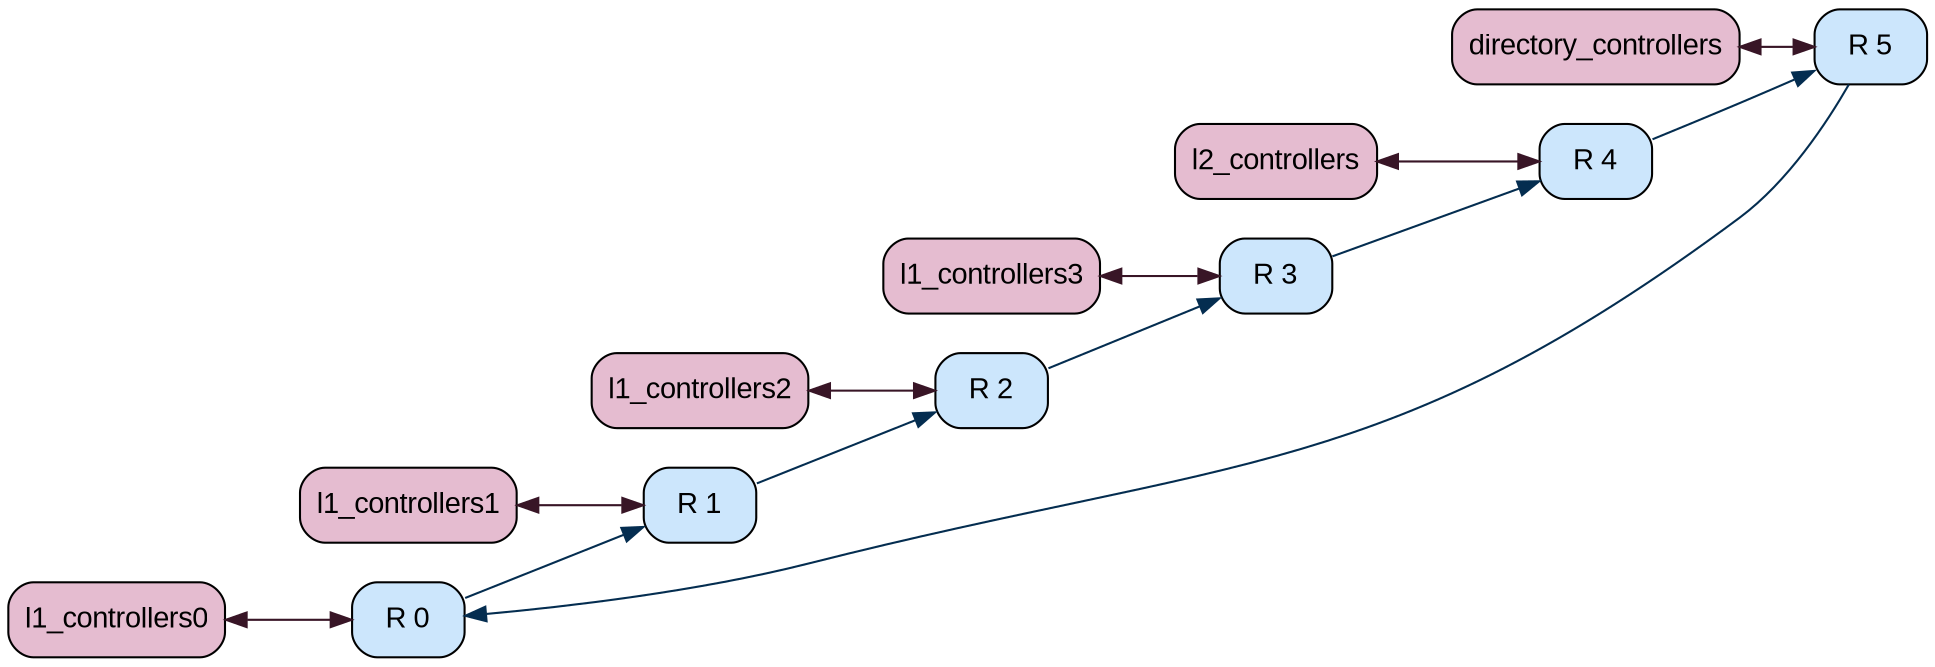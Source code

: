 graph G {
rankdir=LR;
"board.cache_hierarchy.ruby_system.network.routers0" [color="#000000", fillcolor="#cce6fc", fontcolor="#000000", fontname=Arial, fontsize=14, label="R 0", shape=Mrecord, style="rounded, filled"];
"board.cache_hierarchy.ruby_system.network.routers1" [color="#000000", fillcolor="#cce6fc", fontcolor="#000000", fontname=Arial, fontsize=14, label="R 1", shape=Mrecord, style="rounded, filled"];
"board.cache_hierarchy.ruby_system.network.routers2" [color="#000000", fillcolor="#cce6fc", fontcolor="#000000", fontname=Arial, fontsize=14, label="R 2", shape=Mrecord, style="rounded, filled"];
"board.cache_hierarchy.ruby_system.network.routers3" [color="#000000", fillcolor="#cce6fc", fontcolor="#000000", fontname=Arial, fontsize=14, label="R 3", shape=Mrecord, style="rounded, filled"];
"board.cache_hierarchy.ruby_system.network.routers4" [color="#000000", fillcolor="#cce6fc", fontcolor="#000000", fontname=Arial, fontsize=14, label="R 4", shape=Mrecord, style="rounded, filled"];
"board.cache_hierarchy.ruby_system.network.routers5" [color="#000000", fillcolor="#cce6fc", fontcolor="#000000", fontname=Arial, fontsize=14, label="R 5", shape=Mrecord, style="rounded, filled"];
"board.cache_hierarchy.ruby_system.network.routers0" -- "board.cache_hierarchy.ruby_system.network.routers1"  [color="#042d50", dir=forward, weight=0.5];
"board.cache_hierarchy.ruby_system.network.routers1" -- "board.cache_hierarchy.ruby_system.network.routers2"  [color="#042d50", dir=forward, weight=0.5];
"board.cache_hierarchy.ruby_system.network.routers2" -- "board.cache_hierarchy.ruby_system.network.routers3"  [color="#042d50", dir=forward, weight=0.5];
"board.cache_hierarchy.ruby_system.network.routers3" -- "board.cache_hierarchy.ruby_system.network.routers4"  [color="#042d50", dir=forward, weight=0.5];
"board.cache_hierarchy.ruby_system.network.routers4" -- "board.cache_hierarchy.ruby_system.network.routers5"  [color="#042d50", dir=forward, weight=0.5];
"board.cache_hierarchy.ruby_system.network.routers5" -- "board.cache_hierarchy.ruby_system.network.routers0"  [color="#042d50", dir=forward, weight=0.5];
"board.cache_hierarchy.ruby_system.l1_controllers0" [color="#000000", fillcolor="#e5bcd0", fontcolor="#000000", fontname=Arial, fontsize=14, label=l1_controllers0, shape=Mrecord, style="rounded, filled"];
"board.cache_hierarchy.ruby_system.l1_controllers0" -- "board.cache_hierarchy.ruby_system.network.routers0"  [color="#381526", dir=both, weight=1.0];
"board.cache_hierarchy.ruby_system.l1_controllers1" [color="#000000", fillcolor="#e5bcd0", fontcolor="#000000", fontname=Arial, fontsize=14, label=l1_controllers1, shape=Mrecord, style="rounded, filled"];
"board.cache_hierarchy.ruby_system.l1_controllers1" -- "board.cache_hierarchy.ruby_system.network.routers1"  [color="#381526", dir=both, weight=1.0];
"board.cache_hierarchy.ruby_system.l1_controllers2" [color="#000000", fillcolor="#e5bcd0", fontcolor="#000000", fontname=Arial, fontsize=14, label=l1_controllers2, shape=Mrecord, style="rounded, filled"];
"board.cache_hierarchy.ruby_system.l1_controllers2" -- "board.cache_hierarchy.ruby_system.network.routers2"  [color="#381526", dir=both, weight=1.0];
"board.cache_hierarchy.ruby_system.l1_controllers3" [color="#000000", fillcolor="#e5bcd0", fontcolor="#000000", fontname=Arial, fontsize=14, label=l1_controllers3, shape=Mrecord, style="rounded, filled"];
"board.cache_hierarchy.ruby_system.l1_controllers3" -- "board.cache_hierarchy.ruby_system.network.routers3"  [color="#381526", dir=both, weight=1.0];
"board.cache_hierarchy.ruby_system.l2_controllers" [color="#000000", fillcolor="#e5bcd0", fontcolor="#000000", fontname=Arial, fontsize=14, label=l2_controllers, shape=Mrecord, style="rounded, filled"];
"board.cache_hierarchy.ruby_system.l2_controllers" -- "board.cache_hierarchy.ruby_system.network.routers4"  [color="#381526", dir=both, weight=1.0];
"board.cache_hierarchy.ruby_system.directory_controllers" [color="#000000", fillcolor="#e5bcd0", fontcolor="#000000", fontname=Arial, fontsize=14, label=directory_controllers, shape=Mrecord, style="rounded, filled"];
"board.cache_hierarchy.ruby_system.directory_controllers" -- "board.cache_hierarchy.ruby_system.network.routers5"  [color="#381526", dir=both, weight=1.0];
}
